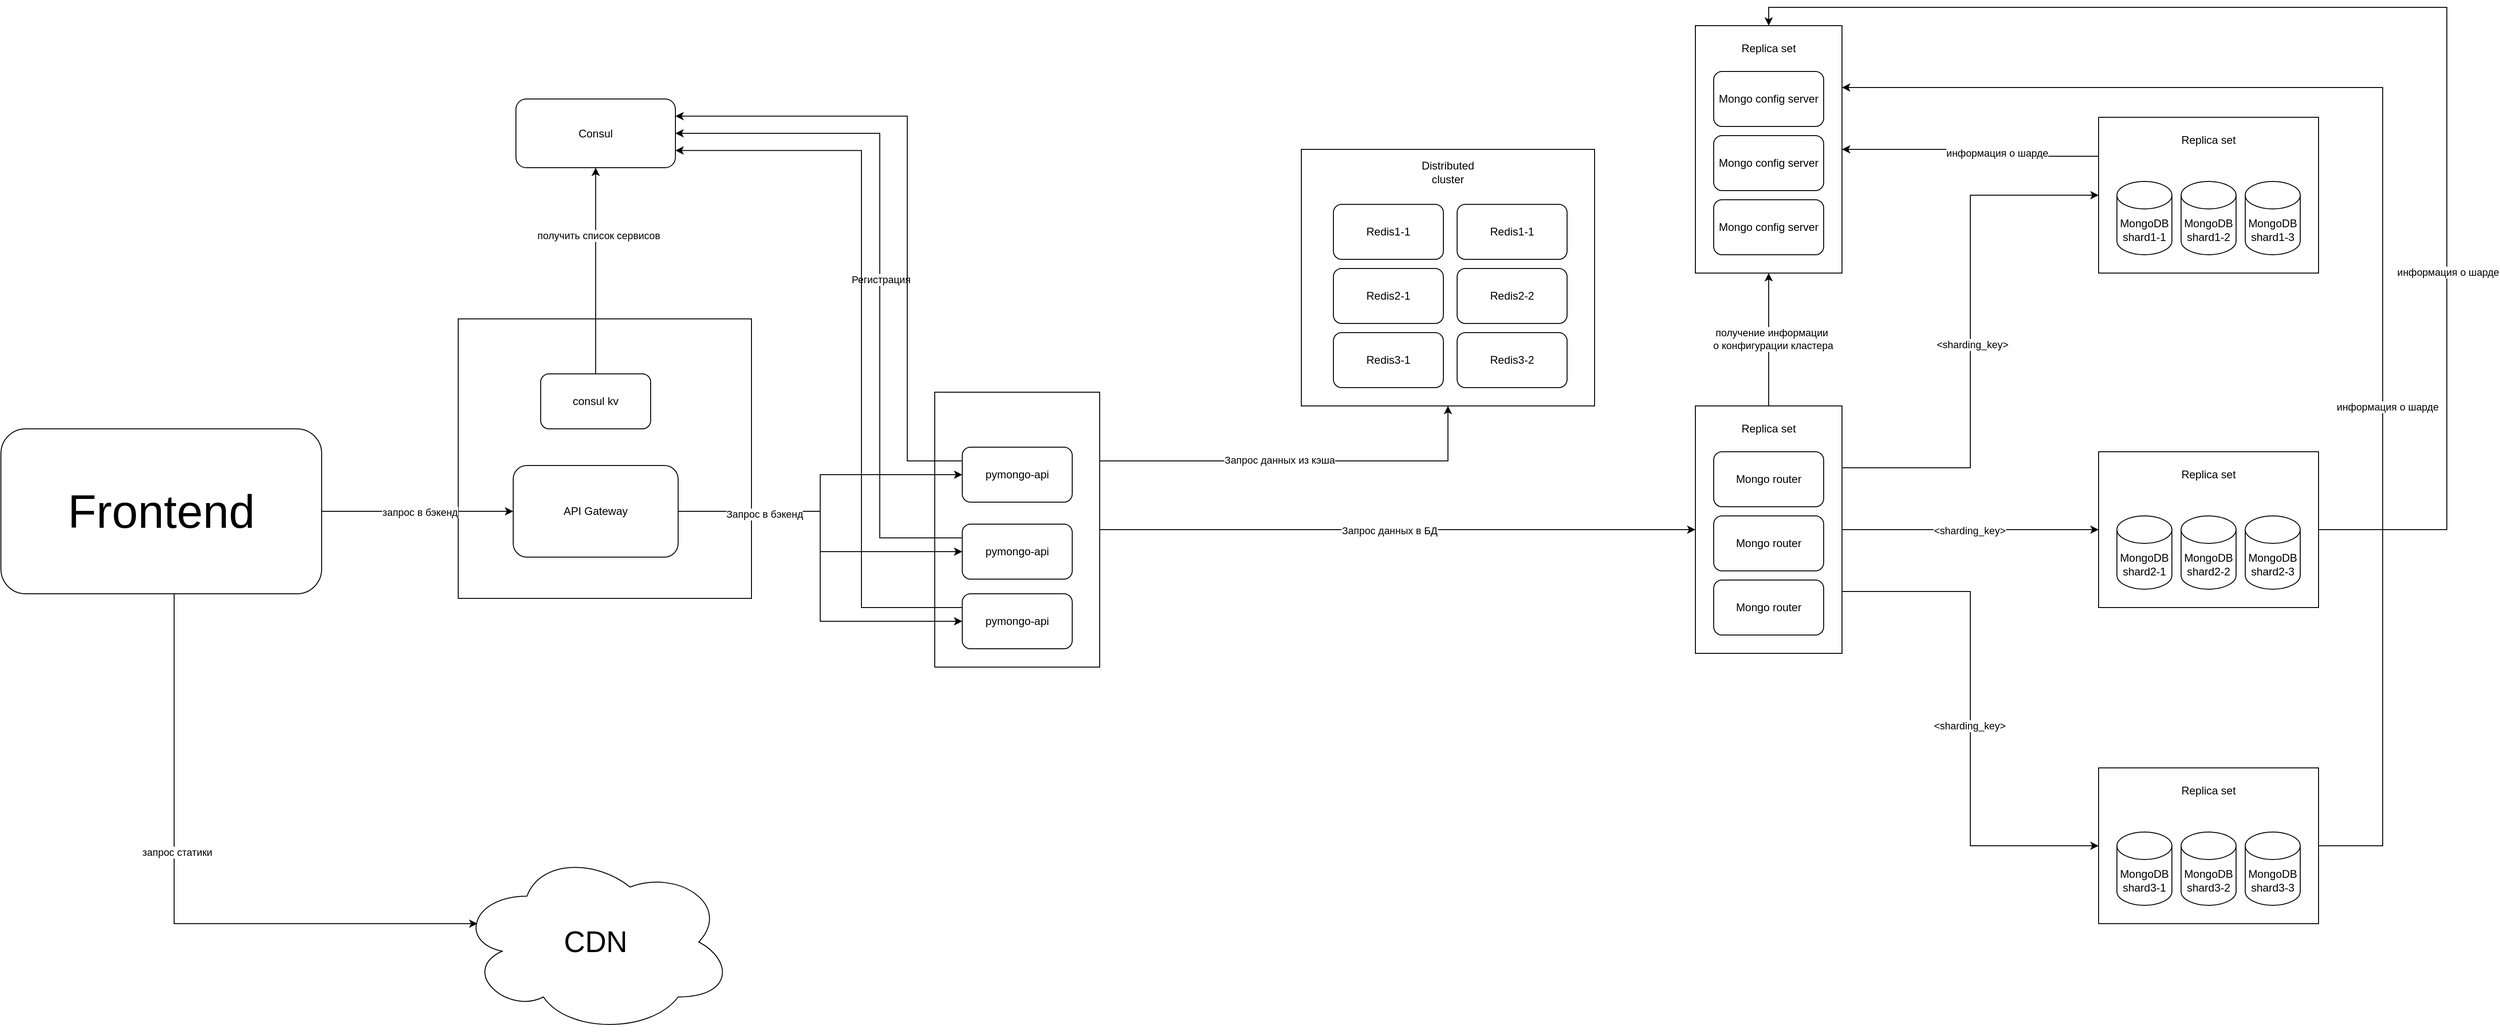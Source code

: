<mxfile version="24.7.17">
  <diagram name="Page-1" id="-H_mtQnk-PTXWXPvYvuk">
    <mxGraphModel dx="4658" dy="3029" grid="1" gridSize="10" guides="1" tooltips="1" connect="1" arrows="1" fold="1" page="1" pageScale="1" pageWidth="1169" pageHeight="827" math="0" shadow="0">
      <root>
        <mxCell id="0" />
        <mxCell id="1" parent="0" />
        <mxCell id="bTCrIMpnv0tPwwKlhgsd-31" value="" style="rounded=0;whiteSpace=wrap;html=1;" vertex="1" parent="1">
          <mxGeometry x="-670" y="190" width="320" height="305" as="geometry" />
        </mxCell>
        <mxCell id="bTCrIMpnv0tPwwKlhgsd-10" style="edgeStyle=orthogonalEdgeStyle;rounded=0;orthogonalLoop=1;jettySize=auto;html=1;entryX=0;entryY=0.5;entryDx=0;entryDy=0;" edge="1" parent="1" source="bTCrIMpnv0tPwwKlhgsd-3" target="yvDFcet3MPlfMBib68oZ-49">
          <mxGeometry relative="1" as="geometry" />
        </mxCell>
        <mxCell id="bTCrIMpnv0tPwwKlhgsd-13" value="Запрос данных в БД" style="edgeLabel;html=1;align=center;verticalAlign=middle;resizable=0;points=[];" vertex="1" connectable="0" parent="bTCrIMpnv0tPwwKlhgsd-10">
          <mxGeometry x="-0.028" y="-1" relative="1" as="geometry">
            <mxPoint as="offset" />
          </mxGeometry>
        </mxCell>
        <mxCell id="bTCrIMpnv0tPwwKlhgsd-11" style="edgeStyle=orthogonalEdgeStyle;rounded=0;orthogonalLoop=1;jettySize=auto;html=1;exitX=1;exitY=0.25;exitDx=0;exitDy=0;entryX=0.5;entryY=1;entryDx=0;entryDy=0;" edge="1" parent="1" source="bTCrIMpnv0tPwwKlhgsd-3" target="yvDFcet3MPlfMBib68oZ-19">
          <mxGeometry relative="1" as="geometry" />
        </mxCell>
        <mxCell id="bTCrIMpnv0tPwwKlhgsd-12" value="Запрос данных из кэша" style="edgeLabel;html=1;align=center;verticalAlign=middle;resizable=0;points=[];" vertex="1" connectable="0" parent="bTCrIMpnv0tPwwKlhgsd-11">
          <mxGeometry x="-0.113" y="1" relative="1" as="geometry">
            <mxPoint x="1" as="offset" />
          </mxGeometry>
        </mxCell>
        <mxCell id="bTCrIMpnv0tPwwKlhgsd-3" value="" style="rounded=0;whiteSpace=wrap;html=1;" vertex="1" parent="1">
          <mxGeometry x="-150" y="270" width="180" height="300" as="geometry" />
        </mxCell>
        <mxCell id="bTCrIMpnv0tPwwKlhgsd-28" style="edgeStyle=orthogonalEdgeStyle;rounded=0;orthogonalLoop=1;jettySize=auto;html=1;exitX=0;exitY=0.25;exitDx=0;exitDy=0;entryX=1;entryY=0.5;entryDx=0;entryDy=0;" edge="1" parent="1" source="zA23MoTUsTF4_91t8viU-3" target="bTCrIMpnv0tPwwKlhgsd-6">
          <mxGeometry relative="1" as="geometry">
            <Array as="points">
              <mxPoint x="-210" y="429" />
              <mxPoint x="-210" y="-12" />
            </Array>
          </mxGeometry>
        </mxCell>
        <mxCell id="bTCrIMpnv0tPwwKlhgsd-36" value="Регистрация" style="edgeLabel;html=1;align=center;verticalAlign=middle;resizable=0;points=[];" vertex="1" connectable="0" parent="bTCrIMpnv0tPwwKlhgsd-28">
          <mxGeometry x="-0.011" relative="1" as="geometry">
            <mxPoint x="1" y="1" as="offset" />
          </mxGeometry>
        </mxCell>
        <mxCell id="zA23MoTUsTF4_91t8viU-3" value="pymongo-api" style="rounded=1;whiteSpace=wrap;html=1;" parent="1" vertex="1">
          <mxGeometry x="-120" y="414" width="120" height="60" as="geometry" />
        </mxCell>
        <mxCell id="yvDFcet3MPlfMBib68oZ-27" value="" style="group" parent="1" vertex="1" connectable="0">
          <mxGeometry x="1120" y="680" width="240" height="170" as="geometry" />
        </mxCell>
        <mxCell id="yvDFcet3MPlfMBib68oZ-23" value="" style="rounded=0;whiteSpace=wrap;html=1;" parent="yvDFcet3MPlfMBib68oZ-27" vertex="1">
          <mxGeometry width="240" height="170" as="geometry" />
        </mxCell>
        <mxCell id="yvDFcet3MPlfMBib68oZ-1" value="MongoDB&lt;div&gt;shard3-1&lt;/div&gt;" style="shape=cylinder3;whiteSpace=wrap;html=1;boundedLbl=1;backgroundOutline=1;size=15;" parent="yvDFcet3MPlfMBib68oZ-27" vertex="1">
          <mxGeometry x="20" y="70" width="60" height="80" as="geometry" />
        </mxCell>
        <mxCell id="yvDFcet3MPlfMBib68oZ-14" value="MongoDB&lt;div&gt;shard3-2&lt;/div&gt;" style="shape=cylinder3;whiteSpace=wrap;html=1;boundedLbl=1;backgroundOutline=1;size=15;" parent="yvDFcet3MPlfMBib68oZ-27" vertex="1">
          <mxGeometry x="90" y="70" width="60" height="80" as="geometry" />
        </mxCell>
        <mxCell id="yvDFcet3MPlfMBib68oZ-15" value="MongoDB&lt;div&gt;shard3-3&lt;/div&gt;" style="shape=cylinder3;whiteSpace=wrap;html=1;boundedLbl=1;backgroundOutline=1;size=15;" parent="yvDFcet3MPlfMBib68oZ-27" vertex="1">
          <mxGeometry x="160" y="70" width="60" height="80" as="geometry" />
        </mxCell>
        <mxCell id="yvDFcet3MPlfMBib68oZ-24" value="Replica set" style="text;html=1;align=center;verticalAlign=middle;whiteSpace=wrap;rounded=0;" parent="yvDFcet3MPlfMBib68oZ-27" vertex="1">
          <mxGeometry x="75" y="10" width="90" height="30" as="geometry" />
        </mxCell>
        <mxCell id="yvDFcet3MPlfMBib68oZ-28" value="" style="group" parent="1" vertex="1" connectable="0">
          <mxGeometry x="1120" y="335" width="240" height="170" as="geometry" />
        </mxCell>
        <mxCell id="yvDFcet3MPlfMBib68oZ-25" value="" style="rounded=0;whiteSpace=wrap;html=1;" parent="yvDFcet3MPlfMBib68oZ-28" vertex="1">
          <mxGeometry width="240" height="170" as="geometry" />
        </mxCell>
        <mxCell id="zA23MoTUsTF4_91t8viU-2" value="MongoDB&lt;br&gt;shard2-1" style="shape=cylinder3;whiteSpace=wrap;html=1;boundedLbl=1;backgroundOutline=1;size=15;" parent="yvDFcet3MPlfMBib68oZ-28" vertex="1">
          <mxGeometry x="20" y="70" width="60" height="80" as="geometry" />
        </mxCell>
        <mxCell id="yvDFcet3MPlfMBib68oZ-12" value="MongoDB&lt;br&gt;shard2-2" style="shape=cylinder3;whiteSpace=wrap;html=1;boundedLbl=1;backgroundOutline=1;size=15;" parent="yvDFcet3MPlfMBib68oZ-28" vertex="1">
          <mxGeometry x="90" y="70" width="60" height="80" as="geometry" />
        </mxCell>
        <mxCell id="yvDFcet3MPlfMBib68oZ-13" value="MongoDB&lt;br&gt;shard2-3" style="shape=cylinder3;whiteSpace=wrap;html=1;boundedLbl=1;backgroundOutline=1;size=15;" parent="yvDFcet3MPlfMBib68oZ-28" vertex="1">
          <mxGeometry x="160" y="70" width="60" height="80" as="geometry" />
        </mxCell>
        <mxCell id="yvDFcet3MPlfMBib68oZ-26" value="Replica set" style="text;html=1;align=center;verticalAlign=middle;whiteSpace=wrap;rounded=0;" parent="yvDFcet3MPlfMBib68oZ-28" vertex="1">
          <mxGeometry x="75" y="10" width="90" height="30" as="geometry" />
        </mxCell>
        <mxCell id="yvDFcet3MPlfMBib68oZ-38" value="" style="group" parent="1" vertex="1" connectable="0">
          <mxGeometry x="1120" y="-30" width="240" height="170" as="geometry" />
        </mxCell>
        <mxCell id="yvDFcet3MPlfMBib68oZ-39" value="" style="rounded=0;whiteSpace=wrap;html=1;" parent="yvDFcet3MPlfMBib68oZ-38" vertex="1">
          <mxGeometry width="240" height="170" as="geometry" />
        </mxCell>
        <mxCell id="yvDFcet3MPlfMBib68oZ-40" value="MongoDB&lt;div&gt;shard1-1&lt;/div&gt;" style="shape=cylinder3;whiteSpace=wrap;html=1;boundedLbl=1;backgroundOutline=1;size=15;" parent="yvDFcet3MPlfMBib68oZ-38" vertex="1">
          <mxGeometry x="20" y="70" width="60" height="80" as="geometry" />
        </mxCell>
        <mxCell id="yvDFcet3MPlfMBib68oZ-41" value="MongoDB&lt;div&gt;shard1-2&lt;/div&gt;" style="shape=cylinder3;whiteSpace=wrap;html=1;boundedLbl=1;backgroundOutline=1;size=15;" parent="yvDFcet3MPlfMBib68oZ-38" vertex="1">
          <mxGeometry x="90" y="70" width="60" height="80" as="geometry" />
        </mxCell>
        <mxCell id="yvDFcet3MPlfMBib68oZ-42" value="MongoDB&lt;div&gt;shard1-3&lt;/div&gt;" style="shape=cylinder3;whiteSpace=wrap;html=1;boundedLbl=1;backgroundOutline=1;size=15;" parent="yvDFcet3MPlfMBib68oZ-38" vertex="1">
          <mxGeometry x="160" y="70" width="60" height="80" as="geometry" />
        </mxCell>
        <mxCell id="yvDFcet3MPlfMBib68oZ-43" value="Replica set" style="text;html=1;align=center;verticalAlign=middle;whiteSpace=wrap;rounded=0;" parent="yvDFcet3MPlfMBib68oZ-38" vertex="1">
          <mxGeometry x="75" y="10" width="90" height="30" as="geometry" />
        </mxCell>
        <mxCell id="yvDFcet3MPlfMBib68oZ-53" value="" style="group" parent="1" vertex="1" connectable="0">
          <mxGeometry x="680" y="-130" width="160" height="270" as="geometry" />
        </mxCell>
        <mxCell id="yvDFcet3MPlfMBib68oZ-36" value="" style="rounded=0;whiteSpace=wrap;html=1;" parent="yvDFcet3MPlfMBib68oZ-53" vertex="1">
          <mxGeometry width="160" height="270" as="geometry" />
        </mxCell>
        <mxCell id="yvDFcet3MPlfMBib68oZ-7" value="Mongo config server" style="rounded=1;whiteSpace=wrap;html=1;" parent="yvDFcet3MPlfMBib68oZ-53" vertex="1">
          <mxGeometry x="20" y="50" width="120" height="60" as="geometry" />
        </mxCell>
        <mxCell id="yvDFcet3MPlfMBib68oZ-34" value="Mongo config server" style="rounded=1;whiteSpace=wrap;html=1;" parent="yvDFcet3MPlfMBib68oZ-53" vertex="1">
          <mxGeometry x="20" y="120" width="120" height="60" as="geometry" />
        </mxCell>
        <mxCell id="yvDFcet3MPlfMBib68oZ-35" value="Mongo config server" style="rounded=1;whiteSpace=wrap;html=1;" parent="yvDFcet3MPlfMBib68oZ-53" vertex="1">
          <mxGeometry x="20" y="190" width="120" height="60" as="geometry" />
        </mxCell>
        <mxCell id="yvDFcet3MPlfMBib68oZ-51" value="Replica set" style="text;html=1;align=center;verticalAlign=middle;whiteSpace=wrap;rounded=0;" parent="yvDFcet3MPlfMBib68oZ-53" vertex="1">
          <mxGeometry x="35" y="10" width="90" height="30" as="geometry" />
        </mxCell>
        <mxCell id="yvDFcet3MPlfMBib68oZ-54" value="" style="group" parent="1" vertex="1" connectable="0">
          <mxGeometry x="680" y="285" width="160" height="270" as="geometry" />
        </mxCell>
        <mxCell id="yvDFcet3MPlfMBib68oZ-49" value="" style="rounded=0;whiteSpace=wrap;html=1;" parent="yvDFcet3MPlfMBib68oZ-54" vertex="1">
          <mxGeometry width="160" height="270" as="geometry" />
        </mxCell>
        <mxCell id="yvDFcet3MPlfMBib68oZ-2" value="Mongo router" style="rounded=1;whiteSpace=wrap;html=1;" parent="yvDFcet3MPlfMBib68oZ-54" vertex="1">
          <mxGeometry x="20" y="50" width="120" height="60" as="geometry" />
        </mxCell>
        <mxCell id="yvDFcet3MPlfMBib68oZ-47" value="Mongo router" style="rounded=1;whiteSpace=wrap;html=1;" parent="yvDFcet3MPlfMBib68oZ-54" vertex="1">
          <mxGeometry x="20" y="120" width="120" height="60" as="geometry" />
        </mxCell>
        <mxCell id="yvDFcet3MPlfMBib68oZ-48" value="Mongo router" style="rounded=1;whiteSpace=wrap;html=1;" parent="yvDFcet3MPlfMBib68oZ-54" vertex="1">
          <mxGeometry x="20" y="190" width="120" height="60" as="geometry" />
        </mxCell>
        <mxCell id="yvDFcet3MPlfMBib68oZ-52" value="Replica set" style="text;html=1;align=center;verticalAlign=middle;whiteSpace=wrap;rounded=0;" parent="yvDFcet3MPlfMBib68oZ-54" vertex="1">
          <mxGeometry x="35" y="10" width="90" height="30" as="geometry" />
        </mxCell>
        <mxCell id="yvDFcet3MPlfMBib68oZ-58" style="edgeStyle=orthogonalEdgeStyle;rounded=0;orthogonalLoop=1;jettySize=auto;html=1;entryX=0;entryY=0.5;entryDx=0;entryDy=0;" parent="1" source="yvDFcet3MPlfMBib68oZ-49" target="yvDFcet3MPlfMBib68oZ-25" edge="1">
          <mxGeometry relative="1" as="geometry" />
        </mxCell>
        <mxCell id="bTCrIMpnv0tPwwKlhgsd-15" value="&amp;lt;sharding_key&amp;gt;" style="edgeLabel;html=1;align=center;verticalAlign=middle;resizable=0;points=[];" vertex="1" connectable="0" parent="yvDFcet3MPlfMBib68oZ-58">
          <mxGeometry x="-0.014" y="-1" relative="1" as="geometry">
            <mxPoint x="1" as="offset" />
          </mxGeometry>
        </mxCell>
        <mxCell id="yvDFcet3MPlfMBib68oZ-59" style="edgeStyle=orthogonalEdgeStyle;rounded=0;orthogonalLoop=1;jettySize=auto;html=1;exitX=1;exitY=0.25;exitDx=0;exitDy=0;entryX=0;entryY=0.5;entryDx=0;entryDy=0;" parent="1" source="yvDFcet3MPlfMBib68oZ-49" target="yvDFcet3MPlfMBib68oZ-39" edge="1">
          <mxGeometry relative="1" as="geometry" />
        </mxCell>
        <mxCell id="bTCrIMpnv0tPwwKlhgsd-14" value="&amp;lt;sharding_key&amp;gt;" style="edgeLabel;html=1;align=center;verticalAlign=middle;resizable=0;points=[];" vertex="1" connectable="0" parent="yvDFcet3MPlfMBib68oZ-59">
          <mxGeometry x="-0.049" y="-2" relative="1" as="geometry">
            <mxPoint as="offset" />
          </mxGeometry>
        </mxCell>
        <mxCell id="yvDFcet3MPlfMBib68oZ-60" style="edgeStyle=orthogonalEdgeStyle;rounded=0;orthogonalLoop=1;jettySize=auto;html=1;exitX=1;exitY=0.75;exitDx=0;exitDy=0;entryX=0;entryY=0.5;entryDx=0;entryDy=0;" parent="1" source="yvDFcet3MPlfMBib68oZ-49" target="yvDFcet3MPlfMBib68oZ-23" edge="1">
          <mxGeometry relative="1" as="geometry" />
        </mxCell>
        <mxCell id="bTCrIMpnv0tPwwKlhgsd-16" value="&amp;lt;sharding_key&amp;gt;" style="edgeLabel;html=1;align=center;verticalAlign=middle;resizable=0;points=[];" vertex="1" connectable="0" parent="yvDFcet3MPlfMBib68oZ-60">
          <mxGeometry x="0.028" y="-1" relative="1" as="geometry">
            <mxPoint as="offset" />
          </mxGeometry>
        </mxCell>
        <mxCell id="yvDFcet3MPlfMBib68oZ-62" style="edgeStyle=orthogonalEdgeStyle;rounded=0;orthogonalLoop=1;jettySize=auto;html=1;exitX=1;exitY=0.5;exitDx=0;exitDy=0;entryX=0.5;entryY=0;entryDx=0;entryDy=0;" parent="1" source="yvDFcet3MPlfMBib68oZ-25" target="yvDFcet3MPlfMBib68oZ-36" edge="1">
          <mxGeometry relative="1" as="geometry">
            <Array as="points">
              <mxPoint x="1500" y="420" />
              <mxPoint x="1500" y="-150" />
              <mxPoint x="760" y="-150" />
            </Array>
          </mxGeometry>
        </mxCell>
        <mxCell id="bTCrIMpnv0tPwwKlhgsd-18" value="информация о шарде" style="edgeLabel;html=1;align=center;verticalAlign=middle;resizable=0;points=[];" vertex="1" connectable="0" parent="yvDFcet3MPlfMBib68oZ-62">
          <mxGeometry x="-0.428" y="-1" relative="1" as="geometry">
            <mxPoint y="-1" as="offset" />
          </mxGeometry>
        </mxCell>
        <mxCell id="yvDFcet3MPlfMBib68oZ-65" style="edgeStyle=orthogonalEdgeStyle;rounded=0;orthogonalLoop=1;jettySize=auto;html=1;exitX=1;exitY=0.5;exitDx=0;exitDy=0;entryX=1;entryY=0.25;entryDx=0;entryDy=0;" parent="1" source="yvDFcet3MPlfMBib68oZ-23" target="yvDFcet3MPlfMBib68oZ-36" edge="1">
          <mxGeometry relative="1" as="geometry">
            <Array as="points">
              <mxPoint x="1430" y="765" />
              <mxPoint x="1430" y="-63" />
            </Array>
          </mxGeometry>
        </mxCell>
        <mxCell id="bTCrIMpnv0tPwwKlhgsd-17" value="информация о шарде" style="edgeLabel;html=1;align=center;verticalAlign=middle;resizable=0;points=[];" vertex="1" connectable="0" parent="yvDFcet3MPlfMBib68oZ-65">
          <mxGeometry x="-0.262" y="-5" relative="1" as="geometry">
            <mxPoint as="offset" />
          </mxGeometry>
        </mxCell>
        <mxCell id="yvDFcet3MPlfMBib68oZ-66" style="edgeStyle=orthogonalEdgeStyle;rounded=0;orthogonalLoop=1;jettySize=auto;html=1;exitX=0;exitY=0.25;exitDx=0;exitDy=0;entryX=1;entryY=0.5;entryDx=0;entryDy=0;" parent="1" source="yvDFcet3MPlfMBib68oZ-39" target="yvDFcet3MPlfMBib68oZ-36" edge="1">
          <mxGeometry relative="1" as="geometry" />
        </mxCell>
        <mxCell id="bTCrIMpnv0tPwwKlhgsd-19" value="информация о шарде" style="edgeLabel;html=1;align=center;verticalAlign=middle;resizable=0;points=[];" vertex="1" connectable="0" parent="yvDFcet3MPlfMBib68oZ-66">
          <mxGeometry x="-0.235" y="-4" relative="1" as="geometry">
            <mxPoint x="-1" as="offset" />
          </mxGeometry>
        </mxCell>
        <mxCell id="yvDFcet3MPlfMBib68oZ-71" value="" style="group" parent="1" vertex="1" connectable="0">
          <mxGeometry x="250" y="5" width="320" height="280" as="geometry" />
        </mxCell>
        <mxCell id="yvDFcet3MPlfMBib68oZ-19" value="" style="rounded=0;whiteSpace=wrap;html=1;container=0;" parent="yvDFcet3MPlfMBib68oZ-71" vertex="1">
          <mxGeometry width="320" height="280" as="geometry" />
        </mxCell>
        <mxCell id="yvDFcet3MPlfMBib68oZ-16" value="Redis3-1" style="rounded=1;whiteSpace=wrap;html=1;container=0;" parent="yvDFcet3MPlfMBib68oZ-71" vertex="1">
          <mxGeometry x="35" y="200" width="120" height="60" as="geometry" />
        </mxCell>
        <mxCell id="yvDFcet3MPlfMBib68oZ-17" value="Redis2-1" style="rounded=1;whiteSpace=wrap;html=1;container=0;" parent="yvDFcet3MPlfMBib68oZ-71" vertex="1">
          <mxGeometry x="35" y="130" width="120" height="60" as="geometry" />
        </mxCell>
        <mxCell id="yvDFcet3MPlfMBib68oZ-18" value="Redis1-1" style="rounded=1;whiteSpace=wrap;html=1;container=0;" parent="yvDFcet3MPlfMBib68oZ-71" vertex="1">
          <mxGeometry x="35" y="60" width="120" height="60" as="geometry" />
        </mxCell>
        <mxCell id="yvDFcet3MPlfMBib68oZ-20" value="Distributed cluster" style="text;html=1;align=center;verticalAlign=middle;whiteSpace=wrap;rounded=0;container=0;" parent="yvDFcet3MPlfMBib68oZ-71" vertex="1">
          <mxGeometry x="130" y="10" width="60" height="30" as="geometry" />
        </mxCell>
        <mxCell id="yvDFcet3MPlfMBib68oZ-67" value="Redis1-1" style="rounded=1;whiteSpace=wrap;html=1;container=0;" parent="yvDFcet3MPlfMBib68oZ-71" vertex="1">
          <mxGeometry x="170" y="60" width="120" height="60" as="geometry" />
        </mxCell>
        <mxCell id="yvDFcet3MPlfMBib68oZ-68" value="Redis2-2" style="rounded=1;whiteSpace=wrap;html=1;container=0;" parent="yvDFcet3MPlfMBib68oZ-71" vertex="1">
          <mxGeometry x="170" y="130" width="120" height="60" as="geometry" />
        </mxCell>
        <mxCell id="yvDFcet3MPlfMBib68oZ-69" value="Redis3-2" style="rounded=1;whiteSpace=wrap;html=1;container=0;" parent="yvDFcet3MPlfMBib68oZ-71" vertex="1">
          <mxGeometry x="170" y="200" width="120" height="60" as="geometry" />
        </mxCell>
        <mxCell id="bTCrIMpnv0tPwwKlhgsd-27" style="edgeStyle=orthogonalEdgeStyle;rounded=0;orthogonalLoop=1;jettySize=auto;html=1;exitX=0;exitY=0.25;exitDx=0;exitDy=0;entryX=1;entryY=0.25;entryDx=0;entryDy=0;" edge="1" parent="1" source="bTCrIMpnv0tPwwKlhgsd-1" target="bTCrIMpnv0tPwwKlhgsd-6">
          <mxGeometry relative="1" as="geometry">
            <Array as="points">
              <mxPoint x="-180" y="345" />
              <mxPoint x="-180" y="-31" />
            </Array>
          </mxGeometry>
        </mxCell>
        <mxCell id="bTCrIMpnv0tPwwKlhgsd-1" value="pymongo-api" style="rounded=1;whiteSpace=wrap;html=1;" vertex="1" parent="1">
          <mxGeometry x="-120" y="330" width="120" height="60" as="geometry" />
        </mxCell>
        <mxCell id="bTCrIMpnv0tPwwKlhgsd-29" style="edgeStyle=orthogonalEdgeStyle;rounded=0;orthogonalLoop=1;jettySize=auto;html=1;exitX=0;exitY=0.25;exitDx=0;exitDy=0;entryX=1;entryY=0.75;entryDx=0;entryDy=0;" edge="1" parent="1" source="bTCrIMpnv0tPwwKlhgsd-2" target="bTCrIMpnv0tPwwKlhgsd-6">
          <mxGeometry relative="1" as="geometry">
            <Array as="points">
              <mxPoint x="-230" y="505" />
              <mxPoint x="-230" y="6" />
            </Array>
          </mxGeometry>
        </mxCell>
        <mxCell id="bTCrIMpnv0tPwwKlhgsd-2" value="pymongo-api" style="rounded=1;whiteSpace=wrap;html=1;" vertex="1" parent="1">
          <mxGeometry x="-120" y="490" width="120" height="60" as="geometry" />
        </mxCell>
        <mxCell id="bTCrIMpnv0tPwwKlhgsd-23" style="edgeStyle=orthogonalEdgeStyle;rounded=0;orthogonalLoop=1;jettySize=auto;html=1;entryX=0;entryY=0.5;entryDx=0;entryDy=0;" edge="1" parent="1" source="bTCrIMpnv0tPwwKlhgsd-4" target="bTCrIMpnv0tPwwKlhgsd-5">
          <mxGeometry relative="1" as="geometry" />
        </mxCell>
        <mxCell id="bTCrIMpnv0tPwwKlhgsd-24" value="запрос в бэкенд" style="edgeLabel;html=1;align=center;verticalAlign=middle;resizable=0;points=[];" vertex="1" connectable="0" parent="bTCrIMpnv0tPwwKlhgsd-23">
          <mxGeometry x="0.018" y="-1" relative="1" as="geometry">
            <mxPoint as="offset" />
          </mxGeometry>
        </mxCell>
        <mxCell id="bTCrIMpnv0tPwwKlhgsd-4" value="Frontend" style="rounded=1;whiteSpace=wrap;html=1;fontSize=51;" vertex="1" parent="1">
          <mxGeometry x="-1169" y="310" width="350" height="180" as="geometry" />
        </mxCell>
        <mxCell id="bTCrIMpnv0tPwwKlhgsd-25" style="edgeStyle=orthogonalEdgeStyle;rounded=0;orthogonalLoop=1;jettySize=auto;html=1;entryX=0.5;entryY=1;entryDx=0;entryDy=0;exitX=0.5;exitY=0;exitDx=0;exitDy=0;" edge="1" parent="1" source="bTCrIMpnv0tPwwKlhgsd-30" target="bTCrIMpnv0tPwwKlhgsd-6">
          <mxGeometry relative="1" as="geometry" />
        </mxCell>
        <mxCell id="bTCrIMpnv0tPwwKlhgsd-26" value="получить список сервисов" style="edgeLabel;html=1;align=center;verticalAlign=middle;resizable=0;points=[];" vertex="1" connectable="0" parent="bTCrIMpnv0tPwwKlhgsd-25">
          <mxGeometry x="0.34" y="-3" relative="1" as="geometry">
            <mxPoint as="offset" />
          </mxGeometry>
        </mxCell>
        <mxCell id="bTCrIMpnv0tPwwKlhgsd-32" style="edgeStyle=orthogonalEdgeStyle;rounded=0;orthogonalLoop=1;jettySize=auto;html=1;entryX=0;entryY=0.5;entryDx=0;entryDy=0;" edge="1" parent="1" source="bTCrIMpnv0tPwwKlhgsd-5" target="bTCrIMpnv0tPwwKlhgsd-1">
          <mxGeometry relative="1" as="geometry" />
        </mxCell>
        <mxCell id="bTCrIMpnv0tPwwKlhgsd-33" style="edgeStyle=orthogonalEdgeStyle;rounded=0;orthogonalLoop=1;jettySize=auto;html=1;entryX=0;entryY=0.5;entryDx=0;entryDy=0;" edge="1" parent="1" source="bTCrIMpnv0tPwwKlhgsd-5" target="zA23MoTUsTF4_91t8viU-3">
          <mxGeometry relative="1" as="geometry" />
        </mxCell>
        <mxCell id="bTCrIMpnv0tPwwKlhgsd-34" style="edgeStyle=orthogonalEdgeStyle;rounded=0;orthogonalLoop=1;jettySize=auto;html=1;entryX=0;entryY=0.5;entryDx=0;entryDy=0;" edge="1" parent="1" source="bTCrIMpnv0tPwwKlhgsd-5" target="bTCrIMpnv0tPwwKlhgsd-2">
          <mxGeometry relative="1" as="geometry" />
        </mxCell>
        <mxCell id="bTCrIMpnv0tPwwKlhgsd-35" value="Запрос в бэкенд" style="edgeLabel;html=1;align=center;verticalAlign=middle;resizable=0;points=[];" vertex="1" connectable="0" parent="bTCrIMpnv0tPwwKlhgsd-34">
          <mxGeometry x="-0.562" y="-3" relative="1" as="geometry">
            <mxPoint as="offset" />
          </mxGeometry>
        </mxCell>
        <mxCell id="bTCrIMpnv0tPwwKlhgsd-5" value="API Gateway" style="rounded=1;whiteSpace=wrap;html=1;" vertex="1" parent="1">
          <mxGeometry x="-610" y="350" width="180" height="100" as="geometry" />
        </mxCell>
        <mxCell id="bTCrIMpnv0tPwwKlhgsd-6" value="Consul" style="rounded=1;whiteSpace=wrap;html=1;" vertex="1" parent="1">
          <mxGeometry x="-607" y="-50" width="174" height="75" as="geometry" />
        </mxCell>
        <mxCell id="bTCrIMpnv0tPwwKlhgsd-21" style="edgeStyle=orthogonalEdgeStyle;rounded=0;orthogonalLoop=1;jettySize=auto;html=1;entryX=0.5;entryY=1;entryDx=0;entryDy=0;exitX=0.5;exitY=0;exitDx=0;exitDy=0;" edge="1" parent="1" source="yvDFcet3MPlfMBib68oZ-49" target="yvDFcet3MPlfMBib68oZ-36">
          <mxGeometry relative="1" as="geometry" />
        </mxCell>
        <mxCell id="bTCrIMpnv0tPwwKlhgsd-22" value="получение информации&lt;div&gt;&amp;nbsp;о конфигурации кластера&lt;/div&gt;" style="edgeLabel;html=1;align=center;verticalAlign=middle;resizable=0;points=[];" vertex="1" connectable="0" parent="bTCrIMpnv0tPwwKlhgsd-21">
          <mxGeometry x="0.016" y="-3" relative="1" as="geometry">
            <mxPoint as="offset" />
          </mxGeometry>
        </mxCell>
        <mxCell id="bTCrIMpnv0tPwwKlhgsd-30" value="consul kv" style="rounded=1;whiteSpace=wrap;html=1;" vertex="1" parent="1">
          <mxGeometry x="-580" y="250" width="120" height="60" as="geometry" />
        </mxCell>
        <mxCell id="bTCrIMpnv0tPwwKlhgsd-37" value="&lt;font style=&quot;font-size: 32px;&quot;&gt;CDN&lt;/font&gt;" style="ellipse;shape=cloud;whiteSpace=wrap;html=1;" vertex="1" parent="1">
          <mxGeometry x="-670" y="770" width="300" height="200" as="geometry" />
        </mxCell>
        <mxCell id="bTCrIMpnv0tPwwKlhgsd-38" style="edgeStyle=orthogonalEdgeStyle;rounded=0;orthogonalLoop=1;jettySize=auto;html=1;entryX=0.07;entryY=0.4;entryDx=0;entryDy=0;entryPerimeter=0;" edge="1" parent="1" source="bTCrIMpnv0tPwwKlhgsd-4" target="bTCrIMpnv0tPwwKlhgsd-37">
          <mxGeometry relative="1" as="geometry">
            <Array as="points">
              <mxPoint x="-980" y="850" />
            </Array>
          </mxGeometry>
        </mxCell>
        <mxCell id="bTCrIMpnv0tPwwKlhgsd-39" value="запрос статики" style="edgeLabel;html=1;align=center;verticalAlign=middle;resizable=0;points=[];" vertex="1" connectable="0" parent="bTCrIMpnv0tPwwKlhgsd-38">
          <mxGeometry x="-0.184" y="3" relative="1" as="geometry">
            <mxPoint as="offset" />
          </mxGeometry>
        </mxCell>
      </root>
    </mxGraphModel>
  </diagram>
</mxfile>
